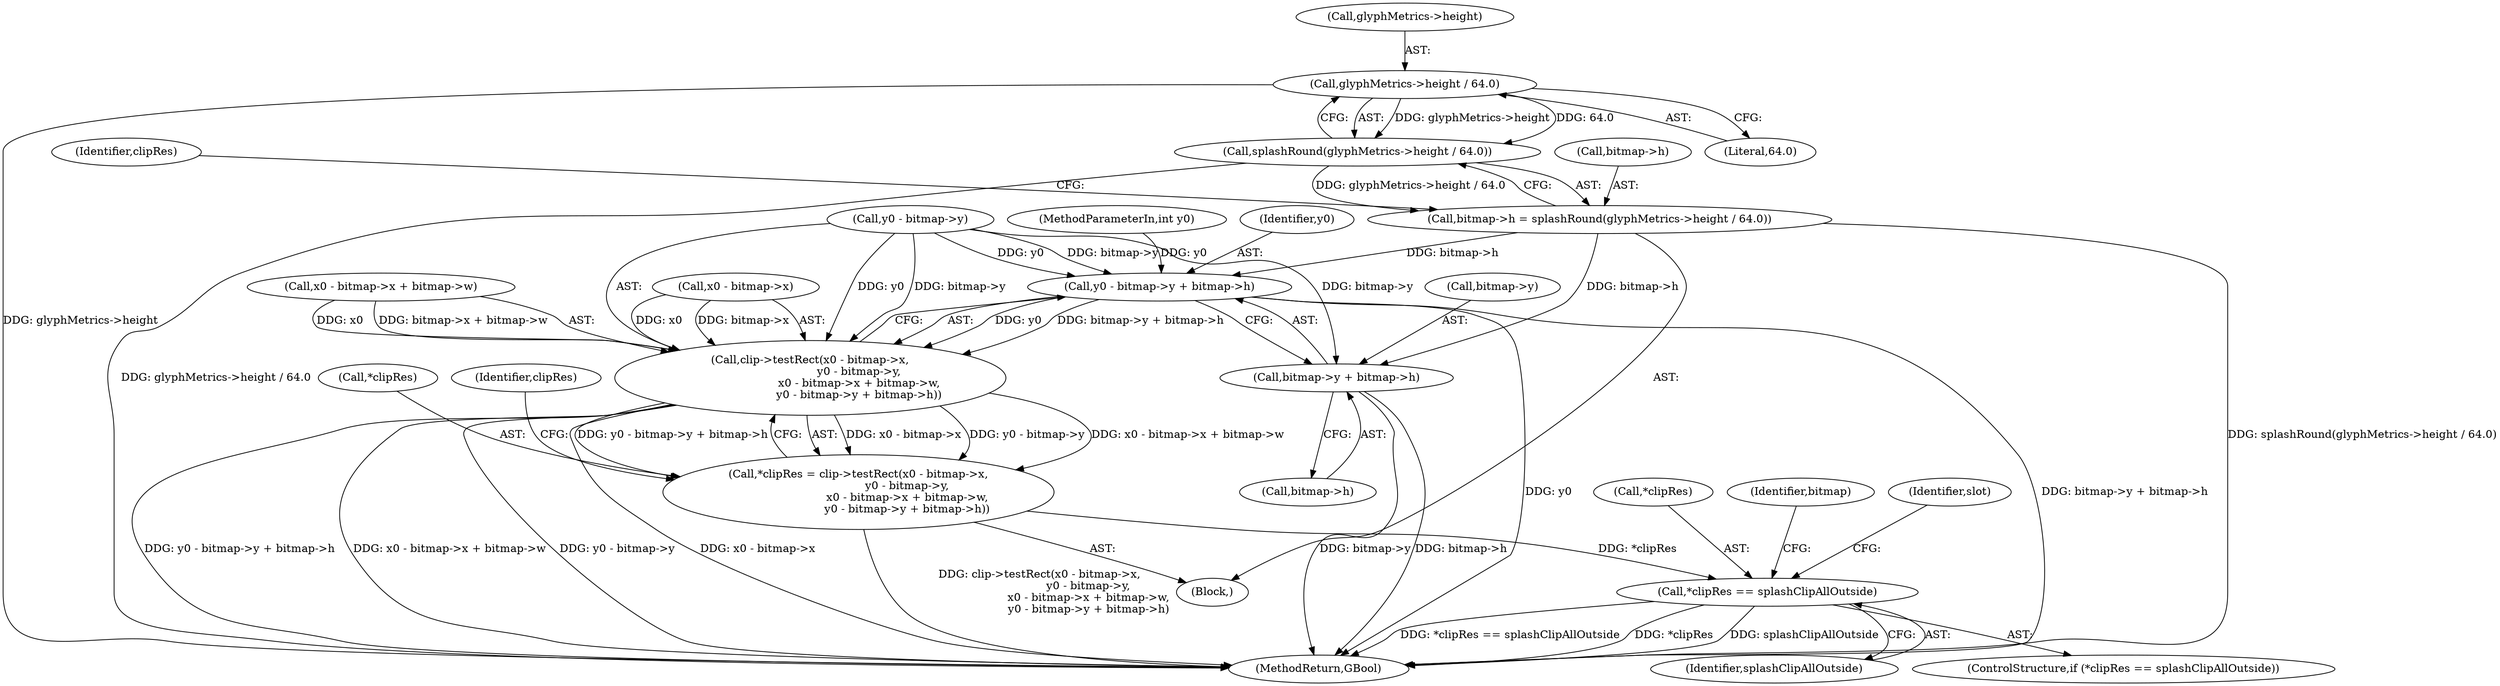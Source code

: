 digraph "0_poppler_9cf2325fb22f812b31858e519411f57747d39bd8_3@pointer" {
"1000263" [label="(Call,glyphMetrics->height / 64.0)"];
"1000262" [label="(Call,splashRound(glyphMetrics->height / 64.0))"];
"1000258" [label="(Call,bitmap->h = splashRound(glyphMetrics->height / 64.0))"];
"1000291" [label="(Call,y0 - bitmap->y + bitmap->h)"];
"1000271" [label="(Call,clip->testRect(x0 - bitmap->x,\n                            y0 - bitmap->y,\n                            x0 - bitmap->x + bitmap->w,\n                            y0 - bitmap->y + bitmap->h))"];
"1000268" [label="(Call,*clipRes = clip->testRect(x0 - bitmap->x,\n                            y0 - bitmap->y,\n                            x0 - bitmap->x + bitmap->w,\n                            y0 - bitmap->y + bitmap->h))"];
"1000301" [label="(Call,*clipRes == splashClipAllOutside)"];
"1000293" [label="(Call,bitmap->y + bitmap->h)"];
"1000268" [label="(Call,*clipRes = clip->testRect(x0 - bitmap->x,\n                            y0 - bitmap->y,\n                            x0 - bitmap->x + bitmap->w,\n                            y0 - bitmap->y + bitmap->h))"];
"1000282" [label="(Call,x0 - bitmap->x + bitmap->w)"];
"1000269" [label="(Call,*clipRes)"];
"1000315" [label="(Identifier,slot)"];
"1000109" [label="(Block,)"];
"1000441" [label="(MethodReturn,GBool)"];
"1000302" [label="(Call,*clipRes)"];
"1000294" [label="(Call,bitmap->y)"];
"1000293" [label="(Call,bitmap->y + bitmap->h)"];
"1000301" [label="(Call,*clipRes == splashClipAllOutside)"];
"1000271" [label="(Call,clip->testRect(x0 - bitmap->x,\n                            y0 - bitmap->y,\n                            x0 - bitmap->x + bitmap->w,\n                            y0 - bitmap->y + bitmap->h))"];
"1000270" [label="(Identifier,clipRes)"];
"1000277" [label="(Call,y0 - bitmap->y)"];
"1000259" [label="(Call,bitmap->h)"];
"1000262" [label="(Call,splashRound(glyphMetrics->height / 64.0))"];
"1000308" [label="(Identifier,bitmap)"];
"1000267" [label="(Literal,64.0)"];
"1000272" [label="(Call,x0 - bitmap->x)"];
"1000264" [label="(Call,glyphMetrics->height)"];
"1000258" [label="(Call,bitmap->h = splashRound(glyphMetrics->height / 64.0))"];
"1000292" [label="(Identifier,y0)"];
"1000291" [label="(Call,y0 - bitmap->y + bitmap->h)"];
"1000106" [label="(MethodParameterIn,int y0)"];
"1000303" [label="(Identifier,clipRes)"];
"1000304" [label="(Identifier,splashClipAllOutside)"];
"1000263" [label="(Call,glyphMetrics->height / 64.0)"];
"1000297" [label="(Call,bitmap->h)"];
"1000300" [label="(ControlStructure,if (*clipRes == splashClipAllOutside))"];
"1000263" -> "1000262"  [label="AST: "];
"1000263" -> "1000267"  [label="CFG: "];
"1000264" -> "1000263"  [label="AST: "];
"1000267" -> "1000263"  [label="AST: "];
"1000262" -> "1000263"  [label="CFG: "];
"1000263" -> "1000441"  [label="DDG: glyphMetrics->height"];
"1000263" -> "1000262"  [label="DDG: glyphMetrics->height"];
"1000263" -> "1000262"  [label="DDG: 64.0"];
"1000262" -> "1000258"  [label="AST: "];
"1000258" -> "1000262"  [label="CFG: "];
"1000262" -> "1000441"  [label="DDG: glyphMetrics->height / 64.0"];
"1000262" -> "1000258"  [label="DDG: glyphMetrics->height / 64.0"];
"1000258" -> "1000109"  [label="AST: "];
"1000259" -> "1000258"  [label="AST: "];
"1000270" -> "1000258"  [label="CFG: "];
"1000258" -> "1000441"  [label="DDG: splashRound(glyphMetrics->height / 64.0)"];
"1000258" -> "1000291"  [label="DDG: bitmap->h"];
"1000258" -> "1000293"  [label="DDG: bitmap->h"];
"1000291" -> "1000271"  [label="AST: "];
"1000291" -> "1000293"  [label="CFG: "];
"1000292" -> "1000291"  [label="AST: "];
"1000293" -> "1000291"  [label="AST: "];
"1000271" -> "1000291"  [label="CFG: "];
"1000291" -> "1000441"  [label="DDG: y0"];
"1000291" -> "1000441"  [label="DDG: bitmap->y + bitmap->h"];
"1000291" -> "1000271"  [label="DDG: y0"];
"1000291" -> "1000271"  [label="DDG: bitmap->y + bitmap->h"];
"1000277" -> "1000291"  [label="DDG: y0"];
"1000277" -> "1000291"  [label="DDG: bitmap->y"];
"1000106" -> "1000291"  [label="DDG: y0"];
"1000271" -> "1000268"  [label="AST: "];
"1000272" -> "1000271"  [label="AST: "];
"1000277" -> "1000271"  [label="AST: "];
"1000282" -> "1000271"  [label="AST: "];
"1000268" -> "1000271"  [label="CFG: "];
"1000271" -> "1000441"  [label="DDG: y0 - bitmap->y + bitmap->h"];
"1000271" -> "1000441"  [label="DDG: x0 - bitmap->x + bitmap->w"];
"1000271" -> "1000441"  [label="DDG: y0 - bitmap->y"];
"1000271" -> "1000441"  [label="DDG: x0 - bitmap->x"];
"1000271" -> "1000268"  [label="DDG: x0 - bitmap->x"];
"1000271" -> "1000268"  [label="DDG: y0 - bitmap->y"];
"1000271" -> "1000268"  [label="DDG: x0 - bitmap->x + bitmap->w"];
"1000271" -> "1000268"  [label="DDG: y0 - bitmap->y + bitmap->h"];
"1000272" -> "1000271"  [label="DDG: x0"];
"1000272" -> "1000271"  [label="DDG: bitmap->x"];
"1000277" -> "1000271"  [label="DDG: y0"];
"1000277" -> "1000271"  [label="DDG: bitmap->y"];
"1000282" -> "1000271"  [label="DDG: x0"];
"1000282" -> "1000271"  [label="DDG: bitmap->x + bitmap->w"];
"1000268" -> "1000109"  [label="AST: "];
"1000269" -> "1000268"  [label="AST: "];
"1000303" -> "1000268"  [label="CFG: "];
"1000268" -> "1000441"  [label="DDG: clip->testRect(x0 - bitmap->x,\n                            y0 - bitmap->y,\n                            x0 - bitmap->x + bitmap->w,\n                            y0 - bitmap->y + bitmap->h)"];
"1000268" -> "1000301"  [label="DDG: *clipRes"];
"1000301" -> "1000300"  [label="AST: "];
"1000301" -> "1000304"  [label="CFG: "];
"1000302" -> "1000301"  [label="AST: "];
"1000304" -> "1000301"  [label="AST: "];
"1000308" -> "1000301"  [label="CFG: "];
"1000315" -> "1000301"  [label="CFG: "];
"1000301" -> "1000441"  [label="DDG: splashClipAllOutside"];
"1000301" -> "1000441"  [label="DDG: *clipRes == splashClipAllOutside"];
"1000301" -> "1000441"  [label="DDG: *clipRes"];
"1000293" -> "1000297"  [label="CFG: "];
"1000294" -> "1000293"  [label="AST: "];
"1000297" -> "1000293"  [label="AST: "];
"1000293" -> "1000441"  [label="DDG: bitmap->y"];
"1000293" -> "1000441"  [label="DDG: bitmap->h"];
"1000277" -> "1000293"  [label="DDG: bitmap->y"];
}
